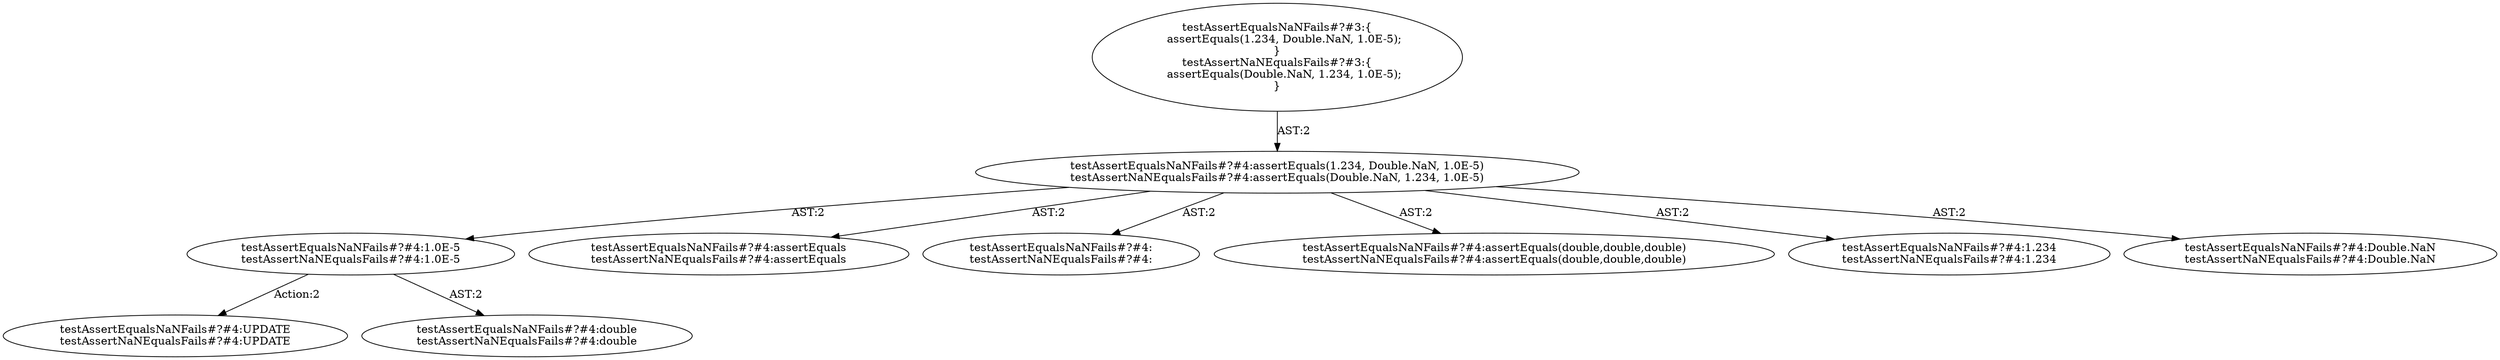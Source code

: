 digraph "Pattern" {
0 [label="testAssertEqualsNaNFails#?#4:UPDATE
testAssertNaNEqualsFails#?#4:UPDATE" shape=ellipse]
1 [label="testAssertEqualsNaNFails#?#4:1.0E-5
testAssertNaNEqualsFails#?#4:1.0E-5" shape=ellipse]
2 [label="testAssertEqualsNaNFails#?#4:assertEquals(1.234, Double.NaN, 1.0E-5)
testAssertNaNEqualsFails#?#4:assertEquals(Double.NaN, 1.234, 1.0E-5)" shape=ellipse]
3 [label="testAssertEqualsNaNFails#?#3:\{
    assertEquals(1.234, Double.NaN, 1.0E-5);
\}
testAssertNaNEqualsFails#?#3:\{
    assertEquals(Double.NaN, 1.234, 1.0E-5);
\}" shape=ellipse]
4 [label="testAssertEqualsNaNFails#?#4:assertEquals
testAssertNaNEqualsFails#?#4:assertEquals" shape=ellipse]
5 [label="testAssertEqualsNaNFails#?#4:
testAssertNaNEqualsFails#?#4:" shape=ellipse]
6 [label="testAssertEqualsNaNFails#?#4:assertEquals(double,double,double)
testAssertNaNEqualsFails#?#4:assertEquals(double,double,double)" shape=ellipse]
7 [label="testAssertEqualsNaNFails#?#4:1.234
testAssertNaNEqualsFails#?#4:1.234" shape=ellipse]
8 [label="testAssertEqualsNaNFails#?#4:Double.NaN
testAssertNaNEqualsFails#?#4:Double.NaN" shape=ellipse]
9 [label="testAssertEqualsNaNFails#?#4:double
testAssertNaNEqualsFails#?#4:double" shape=ellipse]
1 -> 0 [label="Action:2"];
1 -> 9 [label="AST:2"];
2 -> 1 [label="AST:2"];
2 -> 4 [label="AST:2"];
2 -> 5 [label="AST:2"];
2 -> 6 [label="AST:2"];
2 -> 7 [label="AST:2"];
2 -> 8 [label="AST:2"];
3 -> 2 [label="AST:2"];
}